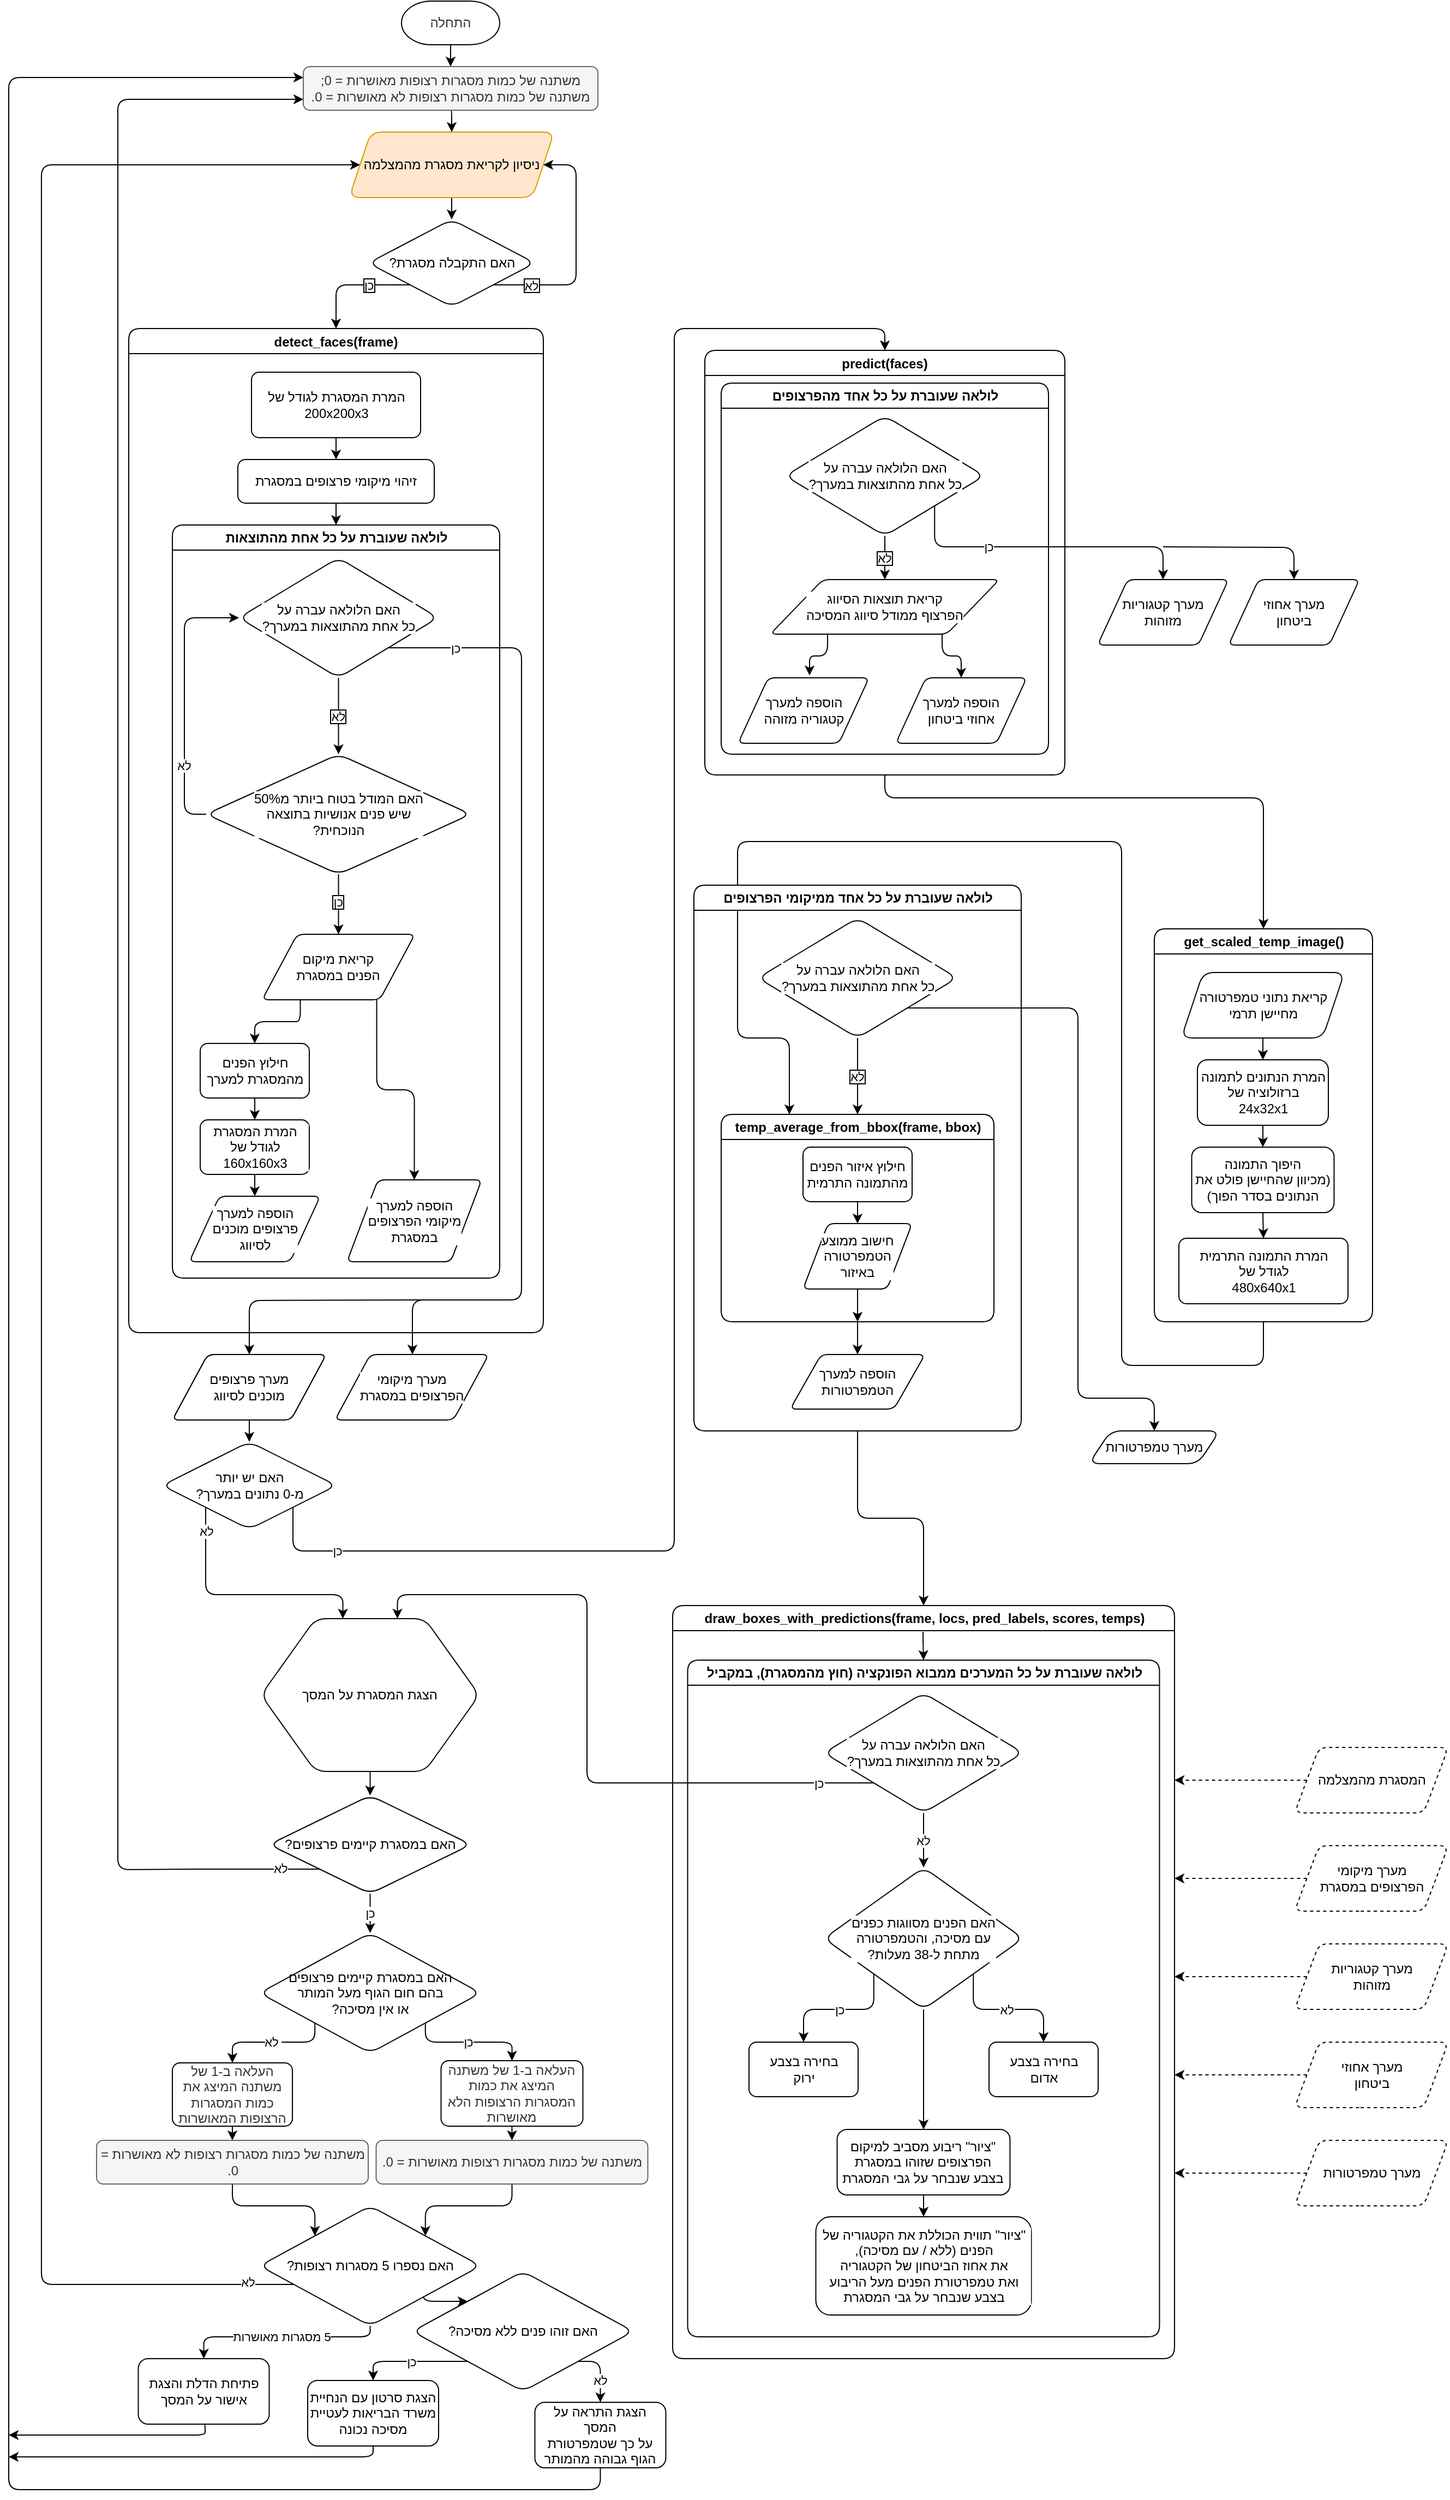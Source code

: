 <mxfile version="14.6.10" type="github"><diagram id="n-eHk8eXgxV1rp7qz2Ko" name="Page-1"><mxGraphModel dx="1185" dy="638" grid="1" gridSize="10" guides="1" tooltips="1" connect="1" arrows="1" fold="1" page="1" pageScale="1" pageWidth="827" pageHeight="1169" math="0" shadow="0"><root><mxCell id="0"/><mxCell id="1" parent="0"/><mxCell id="w878aR4_vY9HhiLX4Rp0-4" style="edgeStyle=orthogonalEdgeStyle;orthogonalLoop=1;jettySize=auto;html=1;entryX=0.5;entryY=0;entryDx=0;entryDy=0;exitX=0.5;exitY=1;exitDx=0;exitDy=0;exitPerimeter=0;" edge="1" parent="1" source="w878aR4_vY9HhiLX4Rp0-28" target="w878aR4_vY9HhiLX4Rp0-10"><mxGeometry relative="1" as="geometry"><mxPoint x="660" y="90" as="sourcePoint"/></mxGeometry></mxCell><mxCell id="w878aR4_vY9HhiLX4Rp0-7" style="edgeStyle=orthogonalEdgeStyle;orthogonalLoop=1;jettySize=auto;html=1;exitX=0.5;exitY=1;exitDx=0;exitDy=0;entryX=0.5;entryY=0;entryDx=0;entryDy=0;" edge="1" parent="1" source="w878aR4_vY9HhiLX4Rp0-3" target="w878aR4_vY9HhiLX4Rp0-6"><mxGeometry relative="1" as="geometry"/></mxCell><mxCell id="w878aR4_vY9HhiLX4Rp0-3" value="ניסיון לקריאת מסגרת מהמצלמה" style="shape=parallelogram;perimeter=parallelogramPerimeter;whiteSpace=wrap;html=1;fixedSize=1;fillColor=#ffe6cc;strokeColor=#d79b00;rounded=1;" vertex="1" parent="1"><mxGeometry x="332" y="140" width="188" height="60" as="geometry"/></mxCell><mxCell id="w878aR4_vY9HhiLX4Rp0-8" value="כן" style="edgeStyle=orthogonalEdgeStyle;orthogonalLoop=1;jettySize=auto;exitX=0;exitY=1;exitDx=0;exitDy=0;textDirection=rtl;labelBorderColor=#000000;entryX=0.5;entryY=0;entryDx=0;entryDy=0;" edge="1" parent="1" source="w878aR4_vY9HhiLX4Rp0-6" target="w878aR4_vY9HhiLX4Rp0-23"><mxGeometry x="-0.307" relative="1" as="geometry"><mxPoint x="300" y="340" as="targetPoint"/><Array as="points"><mxPoint x="320" y="280"/></Array><mxPoint as="offset"/></mxGeometry></mxCell><mxCell id="w878aR4_vY9HhiLX4Rp0-19" style="edgeStyle=orthogonalEdgeStyle;orthogonalLoop=1;jettySize=auto;html=1;exitX=1;exitY=1;exitDx=0;exitDy=0;entryX=1;entryY=0.5;entryDx=0;entryDy=0;" edge="1" parent="1" source="w878aR4_vY9HhiLX4Rp0-6" target="w878aR4_vY9HhiLX4Rp0-3"><mxGeometry relative="1" as="geometry"><mxPoint x="600" y="260" as="targetPoint"/><Array as="points"><mxPoint x="540" y="280"/><mxPoint x="540" y="170"/></Array></mxGeometry></mxCell><mxCell id="w878aR4_vY9HhiLX4Rp0-20" value="לא" style="edgeLabel;align=center;verticalAlign=middle;resizable=0;points=[];textDirection=rtl;spacing=8;labelBorderColor=#000000;spacingTop=8;spacingBottom=8;spacingRight=8;spacingLeft=8;labelBackgroundColor=#FFFFFF;rounded=1;" vertex="1" connectable="0" parent="w878aR4_vY9HhiLX4Rp0-19"><mxGeometry x="-0.322" y="-4" relative="1" as="geometry"><mxPoint x="-38" y="-4" as="offset"/></mxGeometry></mxCell><mxCell id="w878aR4_vY9HhiLX4Rp0-6" value="האם התקבלה מסגרת?" style="rhombus;whiteSpace=wrap;html=1;textDirection=rtl;rounded=1;" vertex="1" parent="1"><mxGeometry x="349.75" y="220" width="152.5" height="80" as="geometry"/></mxCell><mxCell id="w878aR4_vY9HhiLX4Rp0-11" style="edgeStyle=orthogonalEdgeStyle;orthogonalLoop=1;jettySize=auto;html=1;exitX=0.5;exitY=1;exitDx=0;exitDy=0;entryX=0.5;entryY=0;entryDx=0;entryDy=0;" edge="1" parent="1" source="w878aR4_vY9HhiLX4Rp0-10" target="w878aR4_vY9HhiLX4Rp0-3"><mxGeometry relative="1" as="geometry"/></mxCell><mxCell id="w878aR4_vY9HhiLX4Rp0-10" value="משתנה של כמות מסגרות רצופות מאושרות = 0;&lt;br&gt;משתנה של כמות מסגרות רצופות לא מאושרות = 0." style="whiteSpace=wrap;html=1;fillColor=#f5f5f5;strokeColor=#666666;fontColor=#333333;textDirection=rtl;rounded=1;" vertex="1" parent="1"><mxGeometry x="290" y="80" width="270" height="40" as="geometry"/></mxCell><mxCell id="w878aR4_vY9HhiLX4Rp0-23" value="detect_faces(frame)" style="swimlane;labelBackgroundColor=#FFFFFF;fontColor=#000000;html=0;rounded=1;" vertex="1" parent="1"><mxGeometry x="130" y="320" width="380" height="920" as="geometry"><mxRectangle x="230" y="360" width="150" height="23" as="alternateBounds"/></mxGeometry></mxCell><mxCell id="w878aR4_vY9HhiLX4Rp0-32" value="&lt;span&gt;המרת המסגרת לגודל של 200x200x3&lt;/span&gt;" style="whiteSpace=wrap;html=1;absoluteArcSize=1;arcSize=14;strokeWidth=1;labelBackgroundColor=#FFFFFF;fontColor=#000000;fillColor=#ffffff;rounded=1;" vertex="1" parent="w878aR4_vY9HhiLX4Rp0-23"><mxGeometry x="112.5" y="40" width="155" height="60" as="geometry"/></mxCell><mxCell id="w878aR4_vY9HhiLX4Rp0-92" style="edgeStyle=orthogonalEdgeStyle;orthogonalLoop=1;jettySize=auto;html=0;exitX=0.5;exitY=1;exitDx=0;exitDy=0;entryX=0.5;entryY=0;entryDx=0;entryDy=0;labelBackgroundColor=#ffffff;fontColor=#000000;" edge="1" parent="w878aR4_vY9HhiLX4Rp0-23" source="w878aR4_vY9HhiLX4Rp0-36" target="w878aR4_vY9HhiLX4Rp0-65"><mxGeometry relative="1" as="geometry"/></mxCell><mxCell id="w878aR4_vY9HhiLX4Rp0-36" value="זיהוי מיקומי פרצופים במסגרת" style="whiteSpace=wrap;html=1;absoluteArcSize=1;arcSize=14;strokeWidth=1;labelBackgroundColor=#FFFFFF;fontColor=#000000;fillColor=#ffffff;rounded=1;" vertex="1" parent="w878aR4_vY9HhiLX4Rp0-23"><mxGeometry x="100" y="120" width="180" height="40" as="geometry"/></mxCell><mxCell id="w878aR4_vY9HhiLX4Rp0-65" value="לולאה שעוברת על כל אחת מהתוצאות" style="swimlane;labelBackgroundColor=#FFFFFF;strokeWidth=1;html=1;rounded=1;" vertex="1" parent="w878aR4_vY9HhiLX4Rp0-23"><mxGeometry x="40" y="180" width="300" height="690" as="geometry"/></mxCell><mxCell id="w878aR4_vY9HhiLX4Rp0-139" value="לא" style="edgeStyle=orthogonalEdgeStyle;orthogonalLoop=1;jettySize=auto;html=0;exitX=0;exitY=0.5;exitDx=0;exitDy=0;entryX=0;entryY=0.5;entryDx=0;entryDy=0;labelBackgroundColor=#ffffff;fontColor=#000000;" edge="1" parent="w878aR4_vY9HhiLX4Rp0-65" source="w878aR4_vY9HhiLX4Rp0-41" target="w878aR4_vY9HhiLX4Rp0-67"><mxGeometry x="-0.48" relative="1" as="geometry"><mxPoint as="offset"/></mxGeometry></mxCell><mxCell id="w878aR4_vY9HhiLX4Rp0-41" value="האם המודל בטוח ביותר מ50%&lt;br&gt;שיש פנים אנושיות בתוצאה&lt;br&gt;הנוכחית?" style="rhombus;whiteSpace=wrap;html=1;labelBackgroundColor=#FFFFFF;strokeWidth=1;textDirection=rtl;rounded=1;" vertex="1" parent="w878aR4_vY9HhiLX4Rp0-65"><mxGeometry x="31" y="210" width="242.5" height="110" as="geometry"/></mxCell><mxCell id="w878aR4_vY9HhiLX4Rp0-49" value="קריאת מיקום&lt;br&gt;הפנים במסגרת" style="shape=parallelogram;html=1;strokeWidth=1;perimeter=parallelogramPerimeter;whiteSpace=wrap;arcSize=12;size=0.23;labelBackgroundColor=#FFFFFF;rounded=1;" vertex="1" parent="w878aR4_vY9HhiLX4Rp0-65"><mxGeometry x="82.25" y="375" width="140" height="60" as="geometry"/></mxCell><mxCell id="w878aR4_vY9HhiLX4Rp0-53" value="כן" style="edgeStyle=orthogonalEdgeStyle;orthogonalLoop=1;jettySize=auto;html=0;entryX=0.5;entryY=0;entryDx=0;entryDy=0;labelBackgroundColor=#ffffff;fontColor=#000000;textDirection=rtl;labelBorderColor=#000000;spacing=8;spacingTop=8;spacingBottom=8;spacingLeft=8;spacingRight=8;exitX=0.5;exitY=1;exitDx=0;exitDy=0;" edge="1" parent="w878aR4_vY9HhiLX4Rp0-65" source="w878aR4_vY9HhiLX4Rp0-41" target="w878aR4_vY9HhiLX4Rp0-49"><mxGeometry x="-0.091" relative="1" as="geometry"><mxPoint x="145.5" y="320" as="sourcePoint"/><Array as="points"/><mxPoint as="offset"/></mxGeometry></mxCell><mxCell id="w878aR4_vY9HhiLX4Rp0-57" value="המרת המסגרת לגודל של 160x160x3&lt;div style=&quot;direction: rtl&quot;&gt;&lt;/div&gt;" style="whiteSpace=wrap;html=1;absoluteArcSize=1;arcSize=14;strokeWidth=1;labelBackgroundColor=#FFFFFF;spacing=2;rounded=1;" vertex="1" parent="w878aR4_vY9HhiLX4Rp0-65"><mxGeometry x="25.5" y="545" width="100" height="50" as="geometry"/></mxCell><mxCell id="w878aR4_vY9HhiLX4Rp0-60" style="edgeStyle=orthogonalEdgeStyle;orthogonalLoop=1;jettySize=auto;html=0;exitX=0.5;exitY=1;exitDx=0;exitDy=0;entryX=0.5;entryY=0;entryDx=0;entryDy=0;labelBackgroundColor=#ffffff;fontColor=#000000;" edge="1" parent="w878aR4_vY9HhiLX4Rp0-65" source="w878aR4_vY9HhiLX4Rp0-58" target="w878aR4_vY9HhiLX4Rp0-57"><mxGeometry relative="1" as="geometry"/></mxCell><mxCell id="w878aR4_vY9HhiLX4Rp0-58" value="חילוץ הפנים מהמסגרת למערך&lt;div style=&quot;direction: rtl&quot;&gt;&lt;/div&gt;" style="whiteSpace=wrap;html=1;absoluteArcSize=1;arcSize=14;strokeWidth=1;labelBackgroundColor=#FFFFFF;spacing=2;rounded=1;" vertex="1" parent="w878aR4_vY9HhiLX4Rp0-65"><mxGeometry x="25.5" y="475" width="100" height="50" as="geometry"/></mxCell><mxCell id="w878aR4_vY9HhiLX4Rp0-59" style="edgeStyle=orthogonalEdgeStyle;orthogonalLoop=1;jettySize=auto;html=0;exitX=0.25;exitY=1;exitDx=0;exitDy=0;entryX=0.5;entryY=0;entryDx=0;entryDy=0;labelBackgroundColor=#ffffff;fontColor=#000000;" edge="1" parent="w878aR4_vY9HhiLX4Rp0-65" source="w878aR4_vY9HhiLX4Rp0-49" target="w878aR4_vY9HhiLX4Rp0-58"><mxGeometry relative="1" as="geometry"><Array as="points"><mxPoint x="110.5" y="455"/><mxPoint x="65.5" y="455"/></Array></mxGeometry></mxCell><mxCell id="w878aR4_vY9HhiLX4Rp0-61" value="הוספה למערך&lt;br&gt;מיקומי הפרצופים&lt;br&gt;במסגרת" style="shape=parallelogram;html=1;strokeWidth=1;perimeter=parallelogramPerimeter;whiteSpace=wrap;arcSize=12;size=0.23;labelBackgroundColor=#FFFFFF;rounded=1;" vertex="1" parent="w878aR4_vY9HhiLX4Rp0-65"><mxGeometry x="160" y="600" width="123.5" height="75" as="geometry"/></mxCell><mxCell id="w878aR4_vY9HhiLX4Rp0-62" value="הוספה למערך&lt;br&gt;פרצופים מוכנים&lt;br&gt;לסיווג" style="shape=parallelogram;html=1;strokeWidth=1;perimeter=parallelogramPerimeter;whiteSpace=wrap;arcSize=12;size=0.23;labelBackgroundColor=#FFFFFF;rounded=1;" vertex="1" parent="w878aR4_vY9HhiLX4Rp0-65"><mxGeometry x="15.5" y="615" width="120" height="60" as="geometry"/></mxCell><mxCell id="w878aR4_vY9HhiLX4Rp0-64" style="edgeStyle=orthogonalEdgeStyle;orthogonalLoop=1;jettySize=auto;html=0;exitX=0.5;exitY=1;exitDx=0;exitDy=0;entryX=0.5;entryY=0;entryDx=0;entryDy=0;labelBackgroundColor=#ffffff;fontColor=#000000;" edge="1" parent="w878aR4_vY9HhiLX4Rp0-65" source="w878aR4_vY9HhiLX4Rp0-57" target="w878aR4_vY9HhiLX4Rp0-62"><mxGeometry relative="1" as="geometry"/></mxCell><mxCell id="w878aR4_vY9HhiLX4Rp0-63" style="edgeStyle=orthogonalEdgeStyle;orthogonalLoop=1;jettySize=auto;html=0;exitX=0.75;exitY=1;exitDx=0;exitDy=0;labelBackgroundColor=#ffffff;fontColor=#000000;entryX=0.5;entryY=0;entryDx=0;entryDy=0;" edge="1" parent="w878aR4_vY9HhiLX4Rp0-65" source="w878aR4_vY9HhiLX4Rp0-49" target="w878aR4_vY9HhiLX4Rp0-61"><mxGeometry relative="1" as="geometry"><mxPoint x="221" y="615" as="targetPoint"/></mxGeometry></mxCell><mxCell id="w878aR4_vY9HhiLX4Rp0-68" value="לא" style="edgeStyle=orthogonalEdgeStyle;orthogonalLoop=1;jettySize=auto;html=0;exitX=0.5;exitY=1;exitDx=0;exitDy=0;entryX=0.5;entryY=0;entryDx=0;entryDy=0;labelBackgroundColor=#ffffff;fontColor=#000000;labelBorderColor=#000000;" edge="1" parent="w878aR4_vY9HhiLX4Rp0-65" source="w878aR4_vY9HhiLX4Rp0-67" target="w878aR4_vY9HhiLX4Rp0-41"><mxGeometry relative="1" as="geometry"/></mxCell><mxCell id="w878aR4_vY9HhiLX4Rp0-67" value="האם הלולאה עברה על&lt;br&gt;כל אחת מהתוצאות במערך?" style="rhombus;whiteSpace=wrap;html=1;labelBackgroundColor=#FFFFFF;strokeWidth=1;textDirection=rtl;rounded=1;" vertex="1" parent="w878aR4_vY9HhiLX4Rp0-65"><mxGeometry x="61" y="30" width="182.5" height="110" as="geometry"/></mxCell><mxCell id="w878aR4_vY9HhiLX4Rp0-72" value="מערך מיקומי&lt;br&gt;הפרצופים במסגרת" style="shape=parallelogram;html=1;strokeWidth=1;perimeter=parallelogramPerimeter;whiteSpace=wrap;arcSize=12;size=0.23;labelBackgroundColor=#FFFFFF;rounded=1;" vertex="1" parent="w878aR4_vY9HhiLX4Rp0-23"><mxGeometry x="189" y="940" width="141" height="60" as="geometry"/></mxCell><mxCell id="w878aR4_vY9HhiLX4Rp0-70" value="כן" style="edgeStyle=orthogonalEdgeStyle;orthogonalLoop=1;jettySize=auto;html=0;exitX=1;exitY=1;exitDx=0;exitDy=0;labelBackgroundColor=#ffffff;fontColor=#000000;entryX=0.5;entryY=0;entryDx=0;entryDy=0;" edge="1" parent="w878aR4_vY9HhiLX4Rp0-23" source="w878aR4_vY9HhiLX4Rp0-67" target="w878aR4_vY9HhiLX4Rp0-72"><mxGeometry x="-0.857" relative="1" as="geometry"><mxPoint x="190" y="920" as="targetPoint"/><Array as="points"><mxPoint x="360" y="293"/><mxPoint x="360" y="890"/><mxPoint x="260" y="890"/><mxPoint x="260" y="940"/></Array><mxPoint as="offset"/></mxGeometry></mxCell><mxCell id="w878aR4_vY9HhiLX4Rp0-73" value="" style="endArrow=classic;html=1;edgeStyle=orthogonalEdgeStyle;labelBackgroundColor=#ffffff;fontColor=#000000;entryX=0.5;entryY=0;entryDx=0;entryDy=0;" edge="1" parent="w878aR4_vY9HhiLX4Rp0-23" target="w878aR4_vY9HhiLX4Rp0-74"><mxGeometry width="50" height="50" relative="1" as="geometry"><mxPoint x="270" y="890" as="sourcePoint"/><mxPoint x="120" y="930" as="targetPoint"/></mxGeometry></mxCell><mxCell id="w878aR4_vY9HhiLX4Rp0-74" value="מערך פרצופים&lt;br&gt;מוכנים לסיווג" style="shape=parallelogram;html=1;strokeWidth=1;perimeter=parallelogramPerimeter;whiteSpace=wrap;arcSize=12;size=0.23;labelBackgroundColor=#FFFFFF;rounded=1;" vertex="1" parent="w878aR4_vY9HhiLX4Rp0-23"><mxGeometry x="40" y="940" width="141" height="60" as="geometry"/></mxCell><mxCell id="w878aR4_vY9HhiLX4Rp0-28" value="התחלה" style="strokeWidth=1;shape=mxgraph.flowchart.terminator;labelBackgroundColor=#FFFFFF;fontColor=#333333;labelBorderColor=none;textDirection=rtl;html=1;whiteSpace=wrap;rounded=1;" vertex="1" parent="1"><mxGeometry x="380" y="20" width="90" height="40" as="geometry"/></mxCell><mxCell id="w878aR4_vY9HhiLX4Rp0-34" style="edgeStyle=orthogonalEdgeStyle;orthogonalLoop=1;jettySize=auto;html=0;exitX=0.5;exitY=1;exitDx=0;exitDy=0;labelBackgroundColor=none;fontColor=#000000;" edge="1" parent="1" source="w878aR4_vY9HhiLX4Rp0-32"><mxGeometry relative="1" as="geometry"><mxPoint x="320" y="440" as="targetPoint"/></mxGeometry></mxCell><mxCell id="w878aR4_vY9HhiLX4Rp0-78" style="edgeStyle=orthogonalEdgeStyle;orthogonalLoop=1;jettySize=auto;html=0;exitX=0.5;exitY=1;exitDx=0;exitDy=0;entryX=0.5;entryY=0;entryDx=0;entryDy=0;labelBackgroundColor=#ffffff;fontColor=#000000;" edge="1" parent="1" source="w878aR4_vY9HhiLX4Rp0-74" target="w878aR4_vY9HhiLX4Rp0-79"><mxGeometry relative="1" as="geometry"><mxPoint x="240" y="1340" as="targetPoint"/></mxGeometry></mxCell><mxCell id="w878aR4_vY9HhiLX4Rp0-162" value="כן" style="edgeStyle=orthogonalEdgeStyle;orthogonalLoop=1;jettySize=auto;html=1;exitX=1;exitY=1;exitDx=0;exitDy=0;entryX=0.5;entryY=0;entryDx=0;entryDy=0;" edge="1" parent="1" source="w878aR4_vY9HhiLX4Rp0-79" target="w878aR4_vY9HhiLX4Rp0-161"><mxGeometry x="-0.908" relative="1" as="geometry"><mxPoint x="560" y="380" as="targetPoint"/><Array as="points"><mxPoint x="281" y="1440"/><mxPoint x="630" y="1440"/><mxPoint x="630" y="320"/><mxPoint x="823" y="320"/></Array><mxPoint x="1" as="offset"/></mxGeometry></mxCell><mxCell id="w878aR4_vY9HhiLX4Rp0-226" value="לא" style="edgeStyle=orthogonalEdgeStyle;orthogonalLoop=1;jettySize=auto;html=1;exitX=0;exitY=1;exitDx=0;exitDy=0;entryX=0.375;entryY=0;entryDx=0;entryDy=0;" edge="1" parent="1" source="w878aR4_vY9HhiLX4Rp0-79" target="w878aR4_vY9HhiLX4Rp0-224"><mxGeometry x="-0.811" relative="1" as="geometry"><Array as="points"><mxPoint x="201" y="1480"/><mxPoint x="326" y="1480"/></Array><mxPoint as="offset"/></mxGeometry></mxCell><mxCell id="w878aR4_vY9HhiLX4Rp0-79" value="&lt;span&gt;האם יש יותר&lt;/span&gt;&lt;br&gt;&lt;span&gt;מ-0 נתונים במערך?&lt;/span&gt;" style="rhombus;whiteSpace=wrap;html=1;labelBackgroundColor=#FFFFFF;strokeWidth=1;textDirection=rtl;rounded=1;" vertex="1" parent="1"><mxGeometry x="160.5" y="1340" width="160" height="80" as="geometry"/></mxCell><mxCell id="w878aR4_vY9HhiLX4Rp0-123" style="edgeStyle=orthogonalEdgeStyle;orthogonalLoop=1;jettySize=auto;html=0;exitX=0.5;exitY=1;exitDx=0;exitDy=0;entryX=0.25;entryY=0;entryDx=0;entryDy=0;labelBackgroundColor=#ffffff;fontColor=#000000;" edge="1" parent="1" source="w878aR4_vY9HhiLX4Rp0-82" target="w878aR4_vY9HhiLX4Rp0-112"><mxGeometry relative="1" as="geometry"><Array as="points"><mxPoint x="1170" y="1270"/><mxPoint x="1040" y="1270"/><mxPoint x="1040" y="790"/><mxPoint x="688" y="790"/><mxPoint x="688" y="970"/><mxPoint x="735" y="970"/></Array></mxGeometry></mxCell><mxCell id="w878aR4_vY9HhiLX4Rp0-82" value="get_scaled_temp_image()" style="swimlane;labelBackgroundColor=#FFFFFF;strokeWidth=1;html=1;rounded=1;" vertex="1" parent="1"><mxGeometry x="1070" y="870" width="200" height="360" as="geometry"/></mxCell><mxCell id="w878aR4_vY9HhiLX4Rp0-87" style="edgeStyle=orthogonalEdgeStyle;orthogonalLoop=1;jettySize=auto;html=0;exitX=0.5;exitY=1;exitDx=0;exitDy=0;entryX=0.5;entryY=0;entryDx=0;entryDy=0;labelBackgroundColor=#ffffff;fontColor=#000000;" edge="1" parent="w878aR4_vY9HhiLX4Rp0-82" source="w878aR4_vY9HhiLX4Rp0-84" target="w878aR4_vY9HhiLX4Rp0-85"><mxGeometry relative="1" as="geometry"/></mxCell><mxCell id="w878aR4_vY9HhiLX4Rp0-84" value="קריאת נתוני טמפרטורה&lt;br&gt;מחיישן תרמי" style="shape=parallelogram;perimeter=parallelogramPerimeter;whiteSpace=wrap;html=1;fixedSize=1;labelBackgroundColor=#FFFFFF;strokeWidth=1;rounded=1;" vertex="1" parent="w878aR4_vY9HhiLX4Rp0-82"><mxGeometry x="24.75" y="40" width="149.5" height="60" as="geometry"/></mxCell><mxCell id="w878aR4_vY9HhiLX4Rp0-88" style="edgeStyle=orthogonalEdgeStyle;orthogonalLoop=1;jettySize=auto;html=0;exitX=0.5;exitY=1;exitDx=0;exitDy=0;entryX=0.5;entryY=0;entryDx=0;entryDy=0;labelBackgroundColor=#ffffff;fontColor=#000000;" edge="1" parent="w878aR4_vY9HhiLX4Rp0-82" source="w878aR4_vY9HhiLX4Rp0-85" target="w878aR4_vY9HhiLX4Rp0-86"><mxGeometry relative="1" as="geometry"/></mxCell><mxCell id="w878aR4_vY9HhiLX4Rp0-85" value="המרת הנתונים לתמונה&lt;br&gt;ברזולוציה של&lt;br&gt;24x32x1" style="whiteSpace=wrap;html=1;labelBackgroundColor=#FFFFFF;strokeWidth=1;rounded=1;" vertex="1" parent="w878aR4_vY9HhiLX4Rp0-82"><mxGeometry x="39.5" y="120" width="120" height="60" as="geometry"/></mxCell><mxCell id="w878aR4_vY9HhiLX4Rp0-90" style="edgeStyle=orthogonalEdgeStyle;orthogonalLoop=1;jettySize=auto;html=0;exitX=0.5;exitY=1;exitDx=0;exitDy=0;entryX=0.5;entryY=0;entryDx=0;entryDy=0;labelBackgroundColor=#ffffff;fontColor=#000000;" edge="1" parent="w878aR4_vY9HhiLX4Rp0-82" source="w878aR4_vY9HhiLX4Rp0-86" target="w878aR4_vY9HhiLX4Rp0-89"><mxGeometry relative="1" as="geometry"/></mxCell><mxCell id="w878aR4_vY9HhiLX4Rp0-86" value="היפוך התמונה&lt;br&gt;(מכיוון שהחיישן פולט את הנתונים בסדר הפוך)" style="whiteSpace=wrap;html=1;labelBackgroundColor=#FFFFFF;strokeWidth=1;textDirection=rtl;rounded=1;" vertex="1" parent="w878aR4_vY9HhiLX4Rp0-82"><mxGeometry x="34.25" y="200" width="130.5" height="60" as="geometry"/></mxCell><mxCell id="w878aR4_vY9HhiLX4Rp0-89" value="&lt;span&gt;המרת התמונה התרמית&lt;br&gt;לגודל של&lt;br&gt;480x640x1&lt;br&gt;&lt;/span&gt;" style="whiteSpace=wrap;html=1;absoluteArcSize=1;arcSize=14;strokeWidth=1;labelBackgroundColor=#FFFFFF;fontColor=#000000;fillColor=#ffffff;textDirection=rtl;rounded=1;" vertex="1" parent="w878aR4_vY9HhiLX4Rp0-82"><mxGeometry x="22.5" y="283.5" width="155" height="60" as="geometry"/></mxCell><mxCell id="w878aR4_vY9HhiLX4Rp0-203" style="edgeStyle=orthogonalEdgeStyle;orthogonalLoop=1;jettySize=auto;html=1;exitX=0.5;exitY=1;exitDx=0;exitDy=0;entryX=0.5;entryY=0;entryDx=0;entryDy=0;" edge="1" parent="1" source="w878aR4_vY9HhiLX4Rp0-95" target="w878aR4_vY9HhiLX4Rp0-124"><mxGeometry relative="1" as="geometry"/></mxCell><mxCell id="w878aR4_vY9HhiLX4Rp0-95" value="לולאה שעוברת על כל אחד ממיקומי הפרצופים" style="swimlane;labelBackgroundColor=#FFFFFF;strokeWidth=1;html=1;rounded=1;" vertex="1" parent="1"><mxGeometry x="648" y="830" width="300" height="500" as="geometry"/></mxCell><mxCell id="w878aR4_vY9HhiLX4Rp0-103" value="הוספה למערך&lt;br&gt;הטמפרטורות" style="shape=parallelogram;html=1;strokeWidth=1;perimeter=parallelogramPerimeter;whiteSpace=wrap;arcSize=12;size=0.23;labelBackgroundColor=#FFFFFF;rounded=1;" vertex="1" parent="w878aR4_vY9HhiLX4Rp0-95"><mxGeometry x="88.25" y="430" width="123.5" height="50" as="geometry"/></mxCell><mxCell id="w878aR4_vY9HhiLX4Rp0-107" value="לא" style="edgeStyle=orthogonalEdgeStyle;orthogonalLoop=1;jettySize=auto;html=0;exitX=0.5;exitY=1;exitDx=0;exitDy=0;entryX=0.5;entryY=0;entryDx=0;entryDy=0;labelBackgroundColor=#ffffff;fontColor=#000000;labelBorderColor=#000000;" edge="1" parent="w878aR4_vY9HhiLX4Rp0-95" source="w878aR4_vY9HhiLX4Rp0-108" target="w878aR4_vY9HhiLX4Rp0-112"><mxGeometry relative="1" as="geometry"><mxPoint x="152.25" y="210" as="targetPoint"/></mxGeometry></mxCell><mxCell id="w878aR4_vY9HhiLX4Rp0-108" value="האם הלולאה עברה על&lt;br&gt;כל אחת מהתוצאות במערך?" style="rhombus;whiteSpace=wrap;html=1;labelBackgroundColor=#FFFFFF;strokeWidth=1;textDirection=rtl;rounded=1;" vertex="1" parent="w878aR4_vY9HhiLX4Rp0-95"><mxGeometry x="58.75" y="30" width="182.5" height="110" as="geometry"/></mxCell><mxCell id="w878aR4_vY9HhiLX4Rp0-118" style="edgeStyle=orthogonalEdgeStyle;orthogonalLoop=1;jettySize=auto;html=0;exitX=0.5;exitY=1;exitDx=0;exitDy=0;entryX=0.5;entryY=0;entryDx=0;entryDy=0;labelBackgroundColor=#ffffff;fontColor=#000000;" edge="1" parent="w878aR4_vY9HhiLX4Rp0-95" source="w878aR4_vY9HhiLX4Rp0-112" target="w878aR4_vY9HhiLX4Rp0-103"><mxGeometry relative="1" as="geometry"/></mxCell><mxCell id="w878aR4_vY9HhiLX4Rp0-112" value="temp_average_from_bbox(frame, bbox)" style="swimlane;labelBackgroundColor=#FFFFFF;strokeWidth=1;html=1;rounded=1;" vertex="1" parent="w878aR4_vY9HhiLX4Rp0-95"><mxGeometry x="25" y="210" width="250" height="190" as="geometry"/></mxCell><mxCell id="w878aR4_vY9HhiLX4Rp0-116" style="edgeStyle=orthogonalEdgeStyle;orthogonalLoop=1;jettySize=auto;html=0;exitX=0.5;exitY=1;exitDx=0;exitDy=0;entryX=0.5;entryY=0;entryDx=0;entryDy=0;labelBackgroundColor=#ffffff;fontColor=#000000;" edge="1" parent="w878aR4_vY9HhiLX4Rp0-112" source="w878aR4_vY9HhiLX4Rp0-114" target="w878aR4_vY9HhiLX4Rp0-115"><mxGeometry relative="1" as="geometry"/></mxCell><mxCell id="w878aR4_vY9HhiLX4Rp0-114" value="חילוץ איזור הפנים מהתמונה התרמית&lt;div style=&quot;direction: rtl&quot;&gt;&lt;/div&gt;" style="whiteSpace=wrap;html=1;absoluteArcSize=1;arcSize=14;strokeWidth=1;labelBackgroundColor=#FFFFFF;spacing=2;rounded=1;" vertex="1" parent="w878aR4_vY9HhiLX4Rp0-112"><mxGeometry x="75" y="30" width="100" height="50" as="geometry"/></mxCell><mxCell id="w878aR4_vY9HhiLX4Rp0-120" style="edgeStyle=orthogonalEdgeStyle;orthogonalLoop=1;jettySize=auto;html=0;exitX=0.5;exitY=1;exitDx=0;exitDy=0;entryX=0.5;entryY=1;entryDx=0;entryDy=0;labelBackgroundColor=#ffffff;fontColor=#000000;" edge="1" parent="w878aR4_vY9HhiLX4Rp0-112" source="w878aR4_vY9HhiLX4Rp0-115" target="w878aR4_vY9HhiLX4Rp0-112"><mxGeometry relative="1" as="geometry"/></mxCell><mxCell id="w878aR4_vY9HhiLX4Rp0-115" value="חישוב ממוצע&lt;br&gt;הטמפרטורה&lt;br&gt;באיזור" style="shape=parallelogram;html=1;strokeWidth=1;perimeter=parallelogramPerimeter;whiteSpace=wrap;arcSize=12;size=0.23;labelBackgroundColor=#FFFFFF;textDirection=rtl;rounded=1;" vertex="1" parent="w878aR4_vY9HhiLX4Rp0-112"><mxGeometry x="75" y="100" width="100" height="60" as="geometry"/></mxCell><mxCell id="w878aR4_vY9HhiLX4Rp0-124" value="draw_boxes_with_predictions(frame, locs, pred_labels, scores, temps)" style="swimlane;labelBackgroundColor=#FFFFFF;strokeWidth=1;html=1;rounded=1;" vertex="1" parent="1"><mxGeometry x="628.5" y="1490" width="460" height="690" as="geometry"/></mxCell><mxCell id="w878aR4_vY9HhiLX4Rp0-125" value="לולאה שעוברת על כל המערכים ממבוא הפונקציה (חוץ מהמסגרת), במקביל" style="swimlane;labelBackgroundColor=#FFFFFF;strokeWidth=1;html=1;textDirection=rtl;rounded=1;" vertex="1" parent="w878aR4_vY9HhiLX4Rp0-124"><mxGeometry x="13.75" y="50" width="432.5" height="620" as="geometry"/></mxCell><mxCell id="w878aR4_vY9HhiLX4Rp0-138" value="האם הלולאה עברה על&lt;br&gt;כל אחת מהתוצאות במערך?" style="rhombus;whiteSpace=wrap;html=1;labelBackgroundColor=#FFFFFF;strokeWidth=1;textDirection=rtl;rounded=1;" vertex="1" parent="w878aR4_vY9HhiLX4Rp0-125"><mxGeometry x="125" y="30" width="182.5" height="110" as="geometry"/></mxCell><mxCell id="w878aR4_vY9HhiLX4Rp0-152" style="edgeStyle=orthogonalEdgeStyle;orthogonalLoop=1;jettySize=auto;html=0;exitX=0.5;exitY=1;exitDx=0;exitDy=0;entryX=0.5;entryY=0;entryDx=0;entryDy=0;labelBackgroundColor=#ffffff;fontColor=#000000;" edge="1" parent="w878aR4_vY9HhiLX4Rp0-125" source="w878aR4_vY9HhiLX4Rp0-146" target="w878aR4_vY9HhiLX4Rp0-141"><mxGeometry relative="1" as="geometry"/></mxCell><mxCell id="w878aR4_vY9HhiLX4Rp0-154" value="כן" style="edgeStyle=orthogonalEdgeStyle;orthogonalLoop=1;jettySize=auto;html=0;exitX=0;exitY=1;exitDx=0;exitDy=0;entryX=0.5;entryY=0;entryDx=0;entryDy=0;labelBackgroundColor=#ffffff;fontColor=#000000;" edge="1" parent="w878aR4_vY9HhiLX4Rp0-125" source="w878aR4_vY9HhiLX4Rp0-146" target="w878aR4_vY9HhiLX4Rp0-150"><mxGeometry relative="1" as="geometry"><Array as="points"><mxPoint x="171" y="320"/><mxPoint x="106" y="320"/></Array></mxGeometry></mxCell><mxCell id="w878aR4_vY9HhiLX4Rp0-155" value="לא" style="edgeStyle=orthogonalEdgeStyle;orthogonalLoop=1;jettySize=auto;html=0;exitX=1;exitY=1;exitDx=0;exitDy=0;entryX=0.5;entryY=0;entryDx=0;entryDy=0;labelBackgroundColor=#ffffff;fontColor=#000000;" edge="1" parent="w878aR4_vY9HhiLX4Rp0-125" source="w878aR4_vY9HhiLX4Rp0-146" target="w878aR4_vY9HhiLX4Rp0-149"><mxGeometry relative="1" as="geometry"><Array as="points"><mxPoint x="262" y="320"/><mxPoint x="326" y="320"/></Array></mxGeometry></mxCell><mxCell id="w878aR4_vY9HhiLX4Rp0-146" value="האם הפנים מסווגות כפנים&lt;br&gt;עם מסיכה, והטמפרטורה&lt;br&gt;מתחת ל-38 מעלות?" style="rhombus;whiteSpace=wrap;html=1;labelBackgroundColor=#FFFFFF;strokeWidth=1;textDirection=rtl;rounded=1;" vertex="1" parent="w878aR4_vY9HhiLX4Rp0-125"><mxGeometry x="125" y="190" width="182.5" height="130" as="geometry"/></mxCell><mxCell id="w878aR4_vY9HhiLX4Rp0-149" value="בחירה בצבע&lt;br&gt;אדום&lt;br&gt;&lt;div style=&quot;direction: rtl&quot;&gt;&lt;/div&gt;" style="whiteSpace=wrap;html=1;absoluteArcSize=1;arcSize=14;strokeWidth=1;labelBackgroundColor=#FFFFFF;spacing=2;rounded=1;" vertex="1" parent="w878aR4_vY9HhiLX4Rp0-125"><mxGeometry x="276.25" y="350" width="100" height="50" as="geometry"/></mxCell><mxCell id="w878aR4_vY9HhiLX4Rp0-144" value="לא" style="edgeStyle=orthogonalEdgeStyle;orthogonalLoop=1;jettySize=auto;html=0;exitX=0.5;exitY=1;exitDx=0;exitDy=0;entryX=0.5;entryY=0;entryDx=0;entryDy=0;labelBackgroundColor=#ffffff;fontColor=#000000;" edge="1" parent="w878aR4_vY9HhiLX4Rp0-125" source="w878aR4_vY9HhiLX4Rp0-138" target="w878aR4_vY9HhiLX4Rp0-146"><mxGeometry relative="1" as="geometry"/></mxCell><mxCell id="w878aR4_vY9HhiLX4Rp0-150" value="בחירה בצבע&lt;br&gt;ירוק&lt;br&gt;&lt;div style=&quot;direction: rtl&quot;&gt;&lt;/div&gt;" style="whiteSpace=wrap;html=1;absoluteArcSize=1;arcSize=14;strokeWidth=1;labelBackgroundColor=#FFFFFF;spacing=2;rounded=1;" vertex="1" parent="w878aR4_vY9HhiLX4Rp0-125"><mxGeometry x="56.25" y="350" width="100" height="50" as="geometry"/></mxCell><mxCell id="w878aR4_vY9HhiLX4Rp0-142" value="&quot;ציור&quot; תווית הכוללת את הקטגוריה של הפנים (ללא / עם מסיכה),&lt;br&gt;את אחוז הביטחון של הקטגוריה&lt;br&gt;ואת טמפרטורת הפנים מעל הריבוע&lt;br&gt;בצבע שנבחר על גבי המסגרת" style="whiteSpace=wrap;html=1;labelBackgroundColor=#FFFFFF;strokeWidth=1;textDirection=rtl;rounded=1;" vertex="1" parent="w878aR4_vY9HhiLX4Rp0-125"><mxGeometry x="117.5" y="510" width="197.5" height="90" as="geometry"/></mxCell><mxCell id="w878aR4_vY9HhiLX4Rp0-145" style="edgeStyle=orthogonalEdgeStyle;orthogonalLoop=1;jettySize=auto;html=0;exitX=0.5;exitY=1;exitDx=0;exitDy=0;entryX=0.5;entryY=0;entryDx=0;entryDy=0;labelBackgroundColor=#ffffff;fontColor=#000000;" edge="1" parent="w878aR4_vY9HhiLX4Rp0-125" source="w878aR4_vY9HhiLX4Rp0-141" target="w878aR4_vY9HhiLX4Rp0-142"><mxGeometry relative="1" as="geometry"/></mxCell><mxCell id="w878aR4_vY9HhiLX4Rp0-141" value="&quot;ציור&quot; ריבוע מסביב למיקום הפרצופים שזוהו במסגרת בצבע שנבחר על גבי המסגרת" style="whiteSpace=wrap;html=1;labelBackgroundColor=#FFFFFF;strokeWidth=1;textDirection=rtl;rounded=1;" vertex="1" parent="w878aR4_vY9HhiLX4Rp0-125"><mxGeometry x="137.03" y="430" width="158.44" height="60" as="geometry"/></mxCell><mxCell id="w878aR4_vY9HhiLX4Rp0-156" value="" style="endArrow=classic;html=1;edgeStyle=orthogonalEdgeStyle;labelBackgroundColor=#ffffff;fontColor=#000000;entryX=0.5;entryY=0;entryDx=0;entryDy=0;exitX=0.499;exitY=0.035;exitDx=0;exitDy=0;exitPerimeter=0;" edge="1" parent="w878aR4_vY9HhiLX4Rp0-124" source="w878aR4_vY9HhiLX4Rp0-124" target="w878aR4_vY9HhiLX4Rp0-125"><mxGeometry width="50" height="50" relative="1" as="geometry"><mxPoint x="240" y="30" as="sourcePoint"/><mxPoint x="360" y="220" as="targetPoint"/><Array as="points"><mxPoint x="230" y="30"/><mxPoint x="230" y="30"/></Array></mxGeometry></mxCell><mxCell id="w878aR4_vY9HhiLX4Rp0-159" value="כן" style="edgeStyle=orthogonalEdgeStyle;orthogonalLoop=1;jettySize=auto;html=0;exitX=0;exitY=1;exitDx=0;exitDy=0;entryX=0.625;entryY=0;entryDx=0;entryDy=0;labelBackgroundColor=#ffffff;fontColor=#000000;" edge="1" parent="1" source="w878aR4_vY9HhiLX4Rp0-138" target="w878aR4_vY9HhiLX4Rp0-224"><mxGeometry x="-0.842" relative="1" as="geometry"><mxPoint x="509.5" y="1720" as="targetPoint"/><Array as="points"><mxPoint x="550" y="1653"/><mxPoint x="550" y="1480"/><mxPoint x="376" y="1480"/></Array><mxPoint as="offset"/></mxGeometry></mxCell><mxCell id="w878aR4_vY9HhiLX4Rp0-193" style="edgeStyle=orthogonalEdgeStyle;orthogonalLoop=1;jettySize=auto;html=1;exitX=0.5;exitY=1;exitDx=0;exitDy=0;strokeWidth=1;entryX=0.5;entryY=0;entryDx=0;entryDy=0;" edge="1" parent="1" source="w878aR4_vY9HhiLX4Rp0-161" target="w878aR4_vY9HhiLX4Rp0-82"><mxGeometry relative="1" as="geometry"><mxPoint x="1418" y="970" as="targetPoint"/><Array as="points"><mxPoint x="823" y="750"/><mxPoint x="1170" y="750"/></Array></mxGeometry></mxCell><mxCell id="w878aR4_vY9HhiLX4Rp0-161" value="predict(faces)" style="swimlane;rounded=1;" vertex="1" parent="1"><mxGeometry x="658" y="340" width="330" height="389" as="geometry"/></mxCell><mxCell id="w878aR4_vY9HhiLX4Rp0-165" value="לולאה שעוברת על כל אחד מהפרצופים" style="swimlane;labelBackgroundColor=#FFFFFF;strokeWidth=1;html=1;rounded=1;" vertex="1" parent="w878aR4_vY9HhiLX4Rp0-161"><mxGeometry x="15" y="30" width="300" height="340" as="geometry"/></mxCell><mxCell id="w878aR4_vY9HhiLX4Rp0-175" value="הוספה למערך&lt;br&gt;קטגוריה מזוהה" style="shape=parallelogram;html=1;strokeWidth=1;perimeter=parallelogramPerimeter;whiteSpace=wrap;arcSize=12;size=0.23;labelBackgroundColor=#FFFFFF;rounded=1;" vertex="1" parent="w878aR4_vY9HhiLX4Rp0-165"><mxGeometry x="15.5" y="270" width="120" height="60" as="geometry"/></mxCell><mxCell id="w878aR4_vY9HhiLX4Rp0-178" value="לא" style="edgeStyle=orthogonalEdgeStyle;orthogonalLoop=1;jettySize=auto;html=0;exitX=0.5;exitY=1;exitDx=0;exitDy=0;entryX=0.5;entryY=0;entryDx=0;entryDy=0;labelBackgroundColor=#ffffff;fontColor=#000000;labelBorderColor=#000000;" edge="1" parent="w878aR4_vY9HhiLX4Rp0-165" source="w878aR4_vY9HhiLX4Rp0-179" target="w878aR4_vY9HhiLX4Rp0-181"><mxGeometry relative="1" as="geometry"><mxPoint x="150" y="190" as="targetPoint"/></mxGeometry></mxCell><mxCell id="w878aR4_vY9HhiLX4Rp0-179" value="האם הלולאה עברה על&lt;br&gt;כל אחת מהתוצאות במערך?" style="rhombus;whiteSpace=wrap;html=1;labelBackgroundColor=#FFFFFF;strokeWidth=1;textDirection=rtl;rounded=1;" vertex="1" parent="w878aR4_vY9HhiLX4Rp0-165"><mxGeometry x="58.75" y="30" width="182.5" height="110" as="geometry"/></mxCell><mxCell id="w878aR4_vY9HhiLX4Rp0-183" style="edgeStyle=orthogonalEdgeStyle;orthogonalLoop=1;jettySize=auto;html=1;exitX=0.25;exitY=1;exitDx=0;exitDy=0;entryX=0.546;entryY=-0.036;entryDx=0;entryDy=0;entryPerimeter=0;" edge="1" parent="w878aR4_vY9HhiLX4Rp0-165" source="w878aR4_vY9HhiLX4Rp0-181" target="w878aR4_vY9HhiLX4Rp0-175"><mxGeometry relative="1" as="geometry"/></mxCell><mxCell id="w878aR4_vY9HhiLX4Rp0-188" style="edgeStyle=orthogonalEdgeStyle;orthogonalLoop=1;jettySize=auto;html=1;exitX=0.75;exitY=1;exitDx=0;exitDy=0;entryX=0.5;entryY=0;entryDx=0;entryDy=0;" edge="1" parent="w878aR4_vY9HhiLX4Rp0-165" source="w878aR4_vY9HhiLX4Rp0-181" target="w878aR4_vY9HhiLX4Rp0-182"><mxGeometry relative="1" as="geometry"/></mxCell><mxCell id="w878aR4_vY9HhiLX4Rp0-181" value="קריאת תוצאות הסיווג&lt;br&gt;הפרצוף ממודל סיווג המסיכה" style="shape=parallelogram;html=1;strokeWidth=1;perimeter=parallelogramPerimeter;whiteSpace=wrap;arcSize=12;size=0.23;labelBackgroundColor=#FFFFFF;rounded=1;" vertex="1" parent="w878aR4_vY9HhiLX4Rp0-165"><mxGeometry x="45" y="180" width="210" height="50" as="geometry"/></mxCell><mxCell id="w878aR4_vY9HhiLX4Rp0-182" value="הוספה למערך&lt;br&gt;אחוזי ביטחון" style="shape=parallelogram;html=1;strokeWidth=1;perimeter=parallelogramPerimeter;whiteSpace=wrap;arcSize=12;size=0.23;labelBackgroundColor=#FFFFFF;rounded=1;" vertex="1" parent="w878aR4_vY9HhiLX4Rp0-165"><mxGeometry x="160" y="270" width="120" height="60" as="geometry"/></mxCell><mxCell id="w878aR4_vY9HhiLX4Rp0-189" value="כן" style="edgeStyle=orthogonalEdgeStyle;orthogonalLoop=1;jettySize=auto;html=1;exitX=1;exitY=1;exitDx=0;exitDy=0;strokeWidth=1;entryX=0.5;entryY=0;entryDx=0;entryDy=0;" edge="1" parent="1" source="w878aR4_vY9HhiLX4Rp0-179" target="w878aR4_vY9HhiLX4Rp0-190"><mxGeometry x="-0.372" relative="1" as="geometry"><mxPoint x="1128" y="500" as="targetPoint"/><Array as="points"><mxPoint x="869" y="520"/><mxPoint x="1078" y="520"/></Array><mxPoint as="offset"/></mxGeometry></mxCell><mxCell id="w878aR4_vY9HhiLX4Rp0-190" value="מערך קטגוריות&lt;br&gt;מזוהות" style="shape=parallelogram;html=1;strokeWidth=1;perimeter=parallelogramPerimeter;whiteSpace=wrap;arcSize=12;size=0.23;labelBackgroundColor=#FFFFFF;rounded=1;" vertex="1" parent="1"><mxGeometry x="1018" y="550" width="120" height="60" as="geometry"/></mxCell><mxCell id="w878aR4_vY9HhiLX4Rp0-191" value="מערך אחוזי &lt;br&gt;ביטחון" style="shape=parallelogram;html=1;strokeWidth=1;perimeter=parallelogramPerimeter;whiteSpace=wrap;arcSize=12;size=0.23;labelBackgroundColor=#FFFFFF;rounded=1;" vertex="1" parent="1"><mxGeometry x="1138" y="550" width="120" height="60" as="geometry"/></mxCell><mxCell id="w878aR4_vY9HhiLX4Rp0-192" value="" style="endArrow=classic;html=1;edgeStyle=orthogonalEdgeStyle;strokeWidth=1;entryX=0.5;entryY=0;entryDx=0;entryDy=0;" edge="1" parent="1" target="w878aR4_vY9HhiLX4Rp0-191"><mxGeometry width="50" height="50" relative="1" as="geometry"><mxPoint x="1078" y="520" as="sourcePoint"/><mxPoint x="578" y="620" as="targetPoint"/></mxGeometry></mxCell><mxCell id="w878aR4_vY9HhiLX4Rp0-194" value="מערך טמפרטורות" style="shape=parallelogram;perimeter=parallelogramPerimeter;whiteSpace=wrap;html=1;fixedSize=1;rounded=1;" vertex="1" parent="1"><mxGeometry x="1010" y="1330" width="120" height="30" as="geometry"/></mxCell><mxCell id="w878aR4_vY9HhiLX4Rp0-195" style="edgeStyle=orthogonalEdgeStyle;orthogonalLoop=1;jettySize=auto;html=1;exitX=1;exitY=1;exitDx=0;exitDy=0;strokeWidth=1;entryX=0.5;entryY=0;entryDx=0;entryDy=0;" edge="1" parent="1" source="w878aR4_vY9HhiLX4Rp0-108" target="w878aR4_vY9HhiLX4Rp0-194"><mxGeometry relative="1" as="geometry"><Array as="points"><mxPoint x="1000" y="943"/><mxPoint x="1000" y="1300"/><mxPoint x="1070" y="1300"/></Array></mxGeometry></mxCell><mxCell id="w878aR4_vY9HhiLX4Rp0-216" style="edgeStyle=orthogonalEdgeStyle;orthogonalLoop=1;jettySize=auto;html=1;exitX=0;exitY=0.5;exitDx=0;exitDy=0;dashed=1;" edge="1" parent="1" source="w878aR4_vY9HhiLX4Rp0-205"><mxGeometry relative="1" as="geometry"><mxPoint x="1088.5" y="1650" as="targetPoint"/><Array as="points"><mxPoint x="1088.5" y="1650"/></Array></mxGeometry></mxCell><mxCell id="w878aR4_vY9HhiLX4Rp0-205" value="המסגרת מהמצלמה" style="shape=parallelogram;html=1;strokeWidth=1;perimeter=parallelogramPerimeter;whiteSpace=wrap;arcSize=16;size=0.16;labelBackgroundColor=#FFFFFF;dashed=1;rounded=1;" vertex="1" parent="1"><mxGeometry x="1198.5" y="1620" width="141" height="60" as="geometry"/></mxCell><mxCell id="w878aR4_vY9HhiLX4Rp0-206" value="מערך פרצופים&lt;br&gt;מוכנים לסיווג" style="shape=parallelogram;html=1;strokeWidth=1;perimeter=parallelogramPerimeter;whiteSpace=wrap;arcSize=12;size=0.23;labelBackgroundColor=#FFFFFF;rounded=1;" vertex="1" parent="1"><mxGeometry x="170" y="1260" width="141" height="60" as="geometry"/></mxCell><mxCell id="w878aR4_vY9HhiLX4Rp0-220" style="edgeStyle=orthogonalEdgeStyle;orthogonalLoop=1;jettySize=auto;html=1;exitX=0;exitY=0.5;exitDx=0;exitDy=0;dashed=1;" edge="1" parent="1" source="w878aR4_vY9HhiLX4Rp0-212"><mxGeometry relative="1" as="geometry"><mxPoint x="1088.5" y="2010" as="targetPoint"/><Array as="points"><mxPoint x="1088.5" y="2010"/></Array></mxGeometry></mxCell><mxCell id="w878aR4_vY9HhiLX4Rp0-212" value="&lt;span style=&quot;&quot;&gt;מערך טמפרטורות&lt;/span&gt;" style="shape=parallelogram;html=1;strokeWidth=1;perimeter=parallelogramPerimeter;whiteSpace=wrap;arcSize=16;size=0.16;labelBackgroundColor=#FFFFFF;dashed=1;rounded=1;" vertex="1" parent="1"><mxGeometry x="1198.5" y="1980" width="141" height="60" as="geometry"/></mxCell><mxCell id="w878aR4_vY9HhiLX4Rp0-218" style="edgeStyle=orthogonalEdgeStyle;orthogonalLoop=1;jettySize=auto;html=1;exitX=0;exitY=0.5;exitDx=0;exitDy=0;dashed=1;" edge="1" parent="1" source="w878aR4_vY9HhiLX4Rp0-213"><mxGeometry relative="1" as="geometry"><mxPoint x="1088.5" y="1830" as="targetPoint"/><Array as="points"><mxPoint x="1088.5" y="1830"/></Array></mxGeometry></mxCell><mxCell id="w878aR4_vY9HhiLX4Rp0-213" value="מערך קטגוריות&lt;br&gt;מזוהות" style="shape=parallelogram;html=1;strokeWidth=1;perimeter=parallelogramPerimeter;whiteSpace=wrap;arcSize=16;size=0.16;labelBackgroundColor=#FFFFFF;dashed=1;rounded=1;" vertex="1" parent="1"><mxGeometry x="1198.5" y="1800" width="141" height="60" as="geometry"/></mxCell><mxCell id="w878aR4_vY9HhiLX4Rp0-219" style="edgeStyle=orthogonalEdgeStyle;orthogonalLoop=1;jettySize=auto;html=1;exitX=0;exitY=0.5;exitDx=0;exitDy=0;dashed=1;" edge="1" parent="1" source="w878aR4_vY9HhiLX4Rp0-214"><mxGeometry relative="1" as="geometry"><mxPoint x="1088.5" y="1920" as="targetPoint"/><Array as="points"><mxPoint x="1088.5" y="1920"/></Array></mxGeometry></mxCell><mxCell id="w878aR4_vY9HhiLX4Rp0-214" value="מערך אחוזי&lt;br&gt;ביטחון" style="shape=parallelogram;html=1;strokeWidth=1;perimeter=parallelogramPerimeter;whiteSpace=wrap;arcSize=16;size=0.16;labelBackgroundColor=#FFFFFF;dashed=1;rounded=1;" vertex="1" parent="1"><mxGeometry x="1198.5" y="1890" width="141" height="60" as="geometry"/></mxCell><mxCell id="w878aR4_vY9HhiLX4Rp0-217" style="edgeStyle=orthogonalEdgeStyle;orthogonalLoop=1;jettySize=auto;html=1;exitX=0;exitY=0.5;exitDx=0;exitDy=0;dashed=1;" edge="1" parent="1" source="w878aR4_vY9HhiLX4Rp0-215"><mxGeometry relative="1" as="geometry"><mxPoint x="1088.5" y="1740" as="targetPoint"/><Array as="points"><mxPoint x="1088.5" y="1740"/></Array></mxGeometry></mxCell><mxCell id="w878aR4_vY9HhiLX4Rp0-215" value="מערך מיקומי&lt;br&gt;הפרצופים במסגרת" style="shape=parallelogram;html=1;strokeWidth=1;perimeter=parallelogramPerimeter;whiteSpace=wrap;arcSize=16;size=0.16;labelBackgroundColor=#FFFFFF;dashed=1;rounded=1;" vertex="1" parent="1"><mxGeometry x="1198.5" y="1710" width="141" height="60" as="geometry"/></mxCell><mxCell id="w878aR4_vY9HhiLX4Rp0-227" style="edgeStyle=orthogonalEdgeStyle;orthogonalLoop=1;jettySize=auto;html=1;entryX=0;entryY=0.75;entryDx=0;entryDy=0;exitX=0;exitY=1;exitDx=0;exitDy=0;" edge="1" parent="1" source="w878aR4_vY9HhiLX4Rp0-231" target="w878aR4_vY9HhiLX4Rp0-10"><mxGeometry relative="1" as="geometry"><mxPoint x="70" y="1770" as="sourcePoint"/><Array as="points"><mxPoint x="180" y="1731"/><mxPoint x="120" y="1732"/><mxPoint x="120" y="110"/></Array></mxGeometry></mxCell><mxCell id="w878aR4_vY9HhiLX4Rp0-237" value="לא" style="edgeLabel;html=1;align=center;verticalAlign=middle;resizable=0;points=[];rounded=1;" vertex="1" connectable="0" parent="w878aR4_vY9HhiLX4Rp0-227"><mxGeometry x="-0.963" y="-1" relative="1" as="geometry"><mxPoint as="offset"/></mxGeometry></mxCell><mxCell id="w878aR4_vY9HhiLX4Rp0-251" style="edgeStyle=orthogonalEdgeStyle;orthogonalLoop=1;jettySize=auto;html=1;exitX=0.5;exitY=1;exitDx=0;exitDy=0;entryX=0.5;entryY=0;entryDx=0;entryDy=0;" edge="1" parent="1" source="w878aR4_vY9HhiLX4Rp0-224" target="w878aR4_vY9HhiLX4Rp0-231"><mxGeometry relative="1" as="geometry"/></mxCell><mxCell id="w878aR4_vY9HhiLX4Rp0-224" value="הצגת המסגרת על המסך" style="strokeWidth=1;html=1;shape=hexagon;whiteSpace=wrap;size=0.25;labelBackgroundColor=#FFFFFF;rounded=1;" vertex="1" parent="1"><mxGeometry x="251.25" y="1502" width="200" height="140" as="geometry"/></mxCell><mxCell id="w878aR4_vY9HhiLX4Rp0-239" value="כן" style="edgeStyle=orthogonalEdgeStyle;orthogonalLoop=1;jettySize=auto;html=1;exitX=0.5;exitY=1;exitDx=0;exitDy=0;entryX=0.5;entryY=0;entryDx=0;entryDy=0;" edge="1" parent="1" source="w878aR4_vY9HhiLX4Rp0-231" target="w878aR4_vY9HhiLX4Rp0-238"><mxGeometry relative="1" as="geometry"/></mxCell><mxCell id="w878aR4_vY9HhiLX4Rp0-231" value="האם במסגרת קיימים פרצופים?" style="rhombus;whiteSpace=wrap;html=1;textDirection=rtl;rounded=1;" vertex="1" parent="1"><mxGeometry x="258.75" y="1664" width="185" height="90" as="geometry"/></mxCell><mxCell id="w878aR4_vY9HhiLX4Rp0-244" style="edgeStyle=orthogonalEdgeStyle;orthogonalLoop=1;jettySize=auto;html=1;exitX=0.5;exitY=1;exitDx=0;exitDy=0;entryX=0.5;entryY=0;entryDx=0;entryDy=0;" edge="1" parent="1" source="w878aR4_vY9HhiLX4Rp0-236" target="w878aR4_vY9HhiLX4Rp0-241"><mxGeometry relative="1" as="geometry"/></mxCell><mxCell id="w878aR4_vY9HhiLX4Rp0-236" value="&lt;span style=&quot;color: rgb(51 , 51 , 51)&quot;&gt;העלאה ב-1 של משתנה המיצג את כמות המסגרות הרצופות המאושרות&lt;/span&gt;" style="whiteSpace=wrap;html=1;absoluteArcSize=1;arcSize=14;strokeWidth=1;textDirection=rtl;rounded=1;" vertex="1" parent="1"><mxGeometry x="170" y="1909" width="110" height="58" as="geometry"/></mxCell><mxCell id="w878aR4_vY9HhiLX4Rp0-243" value="לא&amp;nbsp;" style="edgeStyle=orthogonalEdgeStyle;orthogonalLoop=1;jettySize=auto;html=1;exitX=0;exitY=1;exitDx=0;exitDy=0;entryX=0.5;entryY=0;entryDx=0;entryDy=0;" edge="1" parent="1" source="w878aR4_vY9HhiLX4Rp0-238" target="w878aR4_vY9HhiLX4Rp0-236"><mxGeometry relative="1" as="geometry"><Array as="points"><mxPoint x="301" y="1890"/><mxPoint x="225" y="1890"/></Array></mxGeometry></mxCell><mxCell id="w878aR4_vY9HhiLX4Rp0-248" value="כן" style="edgeStyle=orthogonalEdgeStyle;orthogonalLoop=1;jettySize=auto;html=1;exitX=1;exitY=1;exitDx=0;exitDy=0;entryX=0.5;entryY=0;entryDx=0;entryDy=0;" edge="1" parent="1" source="w878aR4_vY9HhiLX4Rp0-238" target="w878aR4_vY9HhiLX4Rp0-246"><mxGeometry relative="1" as="geometry"><Array as="points"><mxPoint x="402" y="1890"/><mxPoint x="481" y="1890"/></Array></mxGeometry></mxCell><mxCell id="w878aR4_vY9HhiLX4Rp0-238" value="האם במסגרת קיימים פרצופים&lt;br&gt;בהם חום הגוף מעל המותר&lt;br&gt;או אין מסיכה?" style="rhombus;whiteSpace=wrap;html=1;textDirection=rtl;rounded=1;" vertex="1" parent="1"><mxGeometry x="250" y="1790" width="202.5" height="110" as="geometry"/></mxCell><mxCell id="w878aR4_vY9HhiLX4Rp0-253" style="edgeStyle=orthogonalEdgeStyle;orthogonalLoop=1;jettySize=auto;html=1;exitX=0.5;exitY=1;exitDx=0;exitDy=0;entryX=0;entryY=0;entryDx=0;entryDy=0;" edge="1" parent="1" source="w878aR4_vY9HhiLX4Rp0-241" target="w878aR4_vY9HhiLX4Rp0-242"><mxGeometry relative="1" as="geometry"/></mxCell><mxCell id="w878aR4_vY9HhiLX4Rp0-241" value="משתנה של כמות מסגרות רצופות לא מאושרות = 0." style="whiteSpace=wrap;html=1;fillColor=#f5f5f5;strokeColor=#666666;fontColor=#333333;textDirection=rtl;rounded=1;" vertex="1" parent="1"><mxGeometry x="100.5" y="1980" width="249" height="40" as="geometry"/></mxCell><mxCell id="w878aR4_vY9HhiLX4Rp0-255" value="5 מסגרות מאושרות" style="edgeStyle=orthogonalEdgeStyle;orthogonalLoop=1;jettySize=auto;html=1;exitX=0.5;exitY=1;exitDx=0;exitDy=0;entryX=0.5;entryY=0;entryDx=0;entryDy=0;textDirection=rtl;" edge="1" parent="1" source="w878aR4_vY9HhiLX4Rp0-242" target="w878aR4_vY9HhiLX4Rp0-254"><mxGeometry relative="1" as="geometry"><Array as="points"><mxPoint x="351" y="2160"/><mxPoint x="199" y="2160"/></Array></mxGeometry></mxCell><mxCell id="w878aR4_vY9HhiLX4Rp0-258" style="edgeStyle=orthogonalEdgeStyle;orthogonalLoop=1;jettySize=auto;html=1;exitX=1;exitY=1;exitDx=0;exitDy=0;entryX=0;entryY=0;entryDx=0;entryDy=0;" edge="1" parent="1" source="w878aR4_vY9HhiLX4Rp0-242" target="w878aR4_vY9HhiLX4Rp0-256"><mxGeometry relative="1" as="geometry"><Array as="points"><mxPoint x="362" y="2108"/><mxPoint x="400" y="2108"/><mxPoint x="400" y="2118"/></Array></mxGeometry></mxCell><mxCell id="w878aR4_vY9HhiLX4Rp0-259" style="edgeStyle=orthogonalEdgeStyle;orthogonalLoop=1;jettySize=auto;html=1;exitX=0;exitY=1;exitDx=0;exitDy=0;entryX=0;entryY=0.5;entryDx=0;entryDy=0;" edge="1" parent="1" source="w878aR4_vY9HhiLX4Rp0-242" target="w878aR4_vY9HhiLX4Rp0-3"><mxGeometry relative="1" as="geometry"><mxPoint x="30" y="170" as="targetPoint"/><Array as="points"><mxPoint x="301" y="2112"/><mxPoint x="50" y="2112"/><mxPoint x="50" y="170"/></Array></mxGeometry></mxCell><mxCell id="w878aR4_vY9HhiLX4Rp0-260" value="לא" style="edgeLabel;html=1;align=center;verticalAlign=middle;resizable=0;points=[];rounded=1;" vertex="1" connectable="0" parent="w878aR4_vY9HhiLX4Rp0-259"><mxGeometry x="-0.92" y="-3" relative="1" as="geometry"><mxPoint x="28" y="1" as="offset"/></mxGeometry></mxCell><mxCell id="w878aR4_vY9HhiLX4Rp0-242" value="האם נספרו 5 מסגרות רצופות?" style="rhombus;whiteSpace=wrap;html=1;textDirection=rtl;rounded=1;" vertex="1" parent="1"><mxGeometry x="250" y="2040" width="202.5" height="110" as="geometry"/></mxCell><mxCell id="w878aR4_vY9HhiLX4Rp0-250" style="edgeStyle=orthogonalEdgeStyle;orthogonalLoop=1;jettySize=auto;html=1;exitX=0.5;exitY=1;exitDx=0;exitDy=0;entryX=0.5;entryY=0;entryDx=0;entryDy=0;" edge="1" parent="1" source="w878aR4_vY9HhiLX4Rp0-246" target="w878aR4_vY9HhiLX4Rp0-247"><mxGeometry relative="1" as="geometry"/></mxCell><mxCell id="w878aR4_vY9HhiLX4Rp0-246" value="&lt;span style=&quot;color: rgb(51 , 51 , 51)&quot;&gt;העלאה ב-1 של משתנה המיצג את כמות המסגרות הרצופות הלא מאושרות&lt;/span&gt;" style="whiteSpace=wrap;html=1;absoluteArcSize=1;arcSize=14;strokeWidth=1;textDirection=rtl;rounded=1;" vertex="1" parent="1"><mxGeometry x="416.25" y="1907" width="130" height="60" as="geometry"/></mxCell><mxCell id="w878aR4_vY9HhiLX4Rp0-252" style="edgeStyle=orthogonalEdgeStyle;orthogonalLoop=1;jettySize=auto;html=1;exitX=0.5;exitY=1;exitDx=0;exitDy=0;entryX=1;entryY=0;entryDx=0;entryDy=0;" edge="1" parent="1" source="w878aR4_vY9HhiLX4Rp0-247" target="w878aR4_vY9HhiLX4Rp0-242"><mxGeometry relative="1" as="geometry"><mxPoint x="405.875" y="2057.5" as="targetPoint"/></mxGeometry></mxCell><mxCell id="w878aR4_vY9HhiLX4Rp0-247" value="משתנה של כמות מסגרות רצופות מאושרות = 0." style="whiteSpace=wrap;html=1;fillColor=#f5f5f5;strokeColor=#666666;fontColor=#333333;textDirection=rtl;rounded=1;" vertex="1" parent="1"><mxGeometry x="356.75" y="1980" width="249" height="40" as="geometry"/></mxCell><mxCell id="w878aR4_vY9HhiLX4Rp0-270" style="edgeStyle=orthogonalEdgeStyle;orthogonalLoop=1;jettySize=auto;html=1;exitX=0.5;exitY=1;exitDx=0;exitDy=0;" edge="1" parent="1" source="w878aR4_vY9HhiLX4Rp0-254"><mxGeometry relative="1" as="geometry"><mxPoint x="20" y="2250" as="targetPoint"/><Array as="points"><mxPoint x="200" y="2250"/></Array></mxGeometry></mxCell><mxCell id="w878aR4_vY9HhiLX4Rp0-254" value="פתיחת הדלת והצגת אישור על המסך" style="whiteSpace=wrap;html=1;strokeWidth=1;rounded=1;" vertex="1" parent="1"><mxGeometry x="138.75" y="2180" width="120" height="60" as="geometry"/></mxCell><mxCell id="w878aR4_vY9HhiLX4Rp0-262" value="כן" style="edgeStyle=orthogonalEdgeStyle;orthogonalLoop=1;jettySize=auto;html=1;exitX=0;exitY=1;exitDx=0;exitDy=0;entryX=0.5;entryY=0;entryDx=0;entryDy=0;" edge="1" parent="1" source="w878aR4_vY9HhiLX4Rp0-256" target="w878aR4_vY9HhiLX4Rp0-261"><mxGeometry relative="1" as="geometry"><Array as="points"><mxPoint x="354" y="2183"/></Array></mxGeometry></mxCell><mxCell id="w878aR4_vY9HhiLX4Rp0-265" value="לא" style="edgeStyle=orthogonalEdgeStyle;orthogonalLoop=1;jettySize=auto;html=1;exitX=1;exitY=1;exitDx=0;exitDy=0;entryX=0.5;entryY=0;entryDx=0;entryDy=0;" edge="1" parent="1" source="w878aR4_vY9HhiLX4Rp0-256" target="w878aR4_vY9HhiLX4Rp0-264"><mxGeometry x="0.309" relative="1" as="geometry"><Array as="points"><mxPoint x="562" y="2183"/></Array><mxPoint as="offset"/></mxGeometry></mxCell><mxCell id="w878aR4_vY9HhiLX4Rp0-256" value="האם זוהו פנים ללא מסיכה?" style="rhombus;whiteSpace=wrap;html=1;textDirection=rtl;rounded=1;" vertex="1" parent="1"><mxGeometry x="390" y="2100" width="202.5" height="110" as="geometry"/></mxCell><mxCell id="w878aR4_vY9HhiLX4Rp0-269" style="edgeStyle=orthogonalEdgeStyle;orthogonalLoop=1;jettySize=auto;html=1;exitX=0.5;exitY=1;exitDx=0;exitDy=0;" edge="1" parent="1" source="w878aR4_vY9HhiLX4Rp0-261"><mxGeometry relative="1" as="geometry"><mxPoint x="20" y="2270" as="targetPoint"/><Array as="points"><mxPoint x="354" y="2270"/><mxPoint x="50" y="2270"/></Array></mxGeometry></mxCell><mxCell id="w878aR4_vY9HhiLX4Rp0-261" value="הצגת סרטון עם הנחיית&lt;br&gt;משרד הבריאות לעטיית&lt;br&gt;מסיכה נכונה" style="whiteSpace=wrap;html=1;strokeWidth=1;rounded=1;" vertex="1" parent="1"><mxGeometry x="294" y="2200" width="120" height="60" as="geometry"/></mxCell><mxCell id="w878aR4_vY9HhiLX4Rp0-268" style="edgeStyle=orthogonalEdgeStyle;orthogonalLoop=1;jettySize=auto;html=1;exitX=0.5;exitY=1;exitDx=0;exitDy=0;entryX=0;entryY=0.25;entryDx=0;entryDy=0;" edge="1" parent="1" source="w878aR4_vY9HhiLX4Rp0-264" target="w878aR4_vY9HhiLX4Rp0-10"><mxGeometry relative="1" as="geometry"><mxPoint x="130" y="100" as="targetPoint"/><Array as="points"><mxPoint x="562" y="2300"/><mxPoint x="20" y="2300"/><mxPoint x="20" y="90"/></Array></mxGeometry></mxCell><mxCell id="w878aR4_vY9HhiLX4Rp0-264" value="הצגת התראה על המסך&lt;br&gt;על כך שטמפרטורת הגוף גבוהה מהמותר" style="whiteSpace=wrap;html=1;strokeWidth=1;rounded=1;" vertex="1" parent="1"><mxGeometry x="502.25" y="2220" width="120" height="60" as="geometry"/></mxCell></root></mxGraphModel></diagram></mxfile>